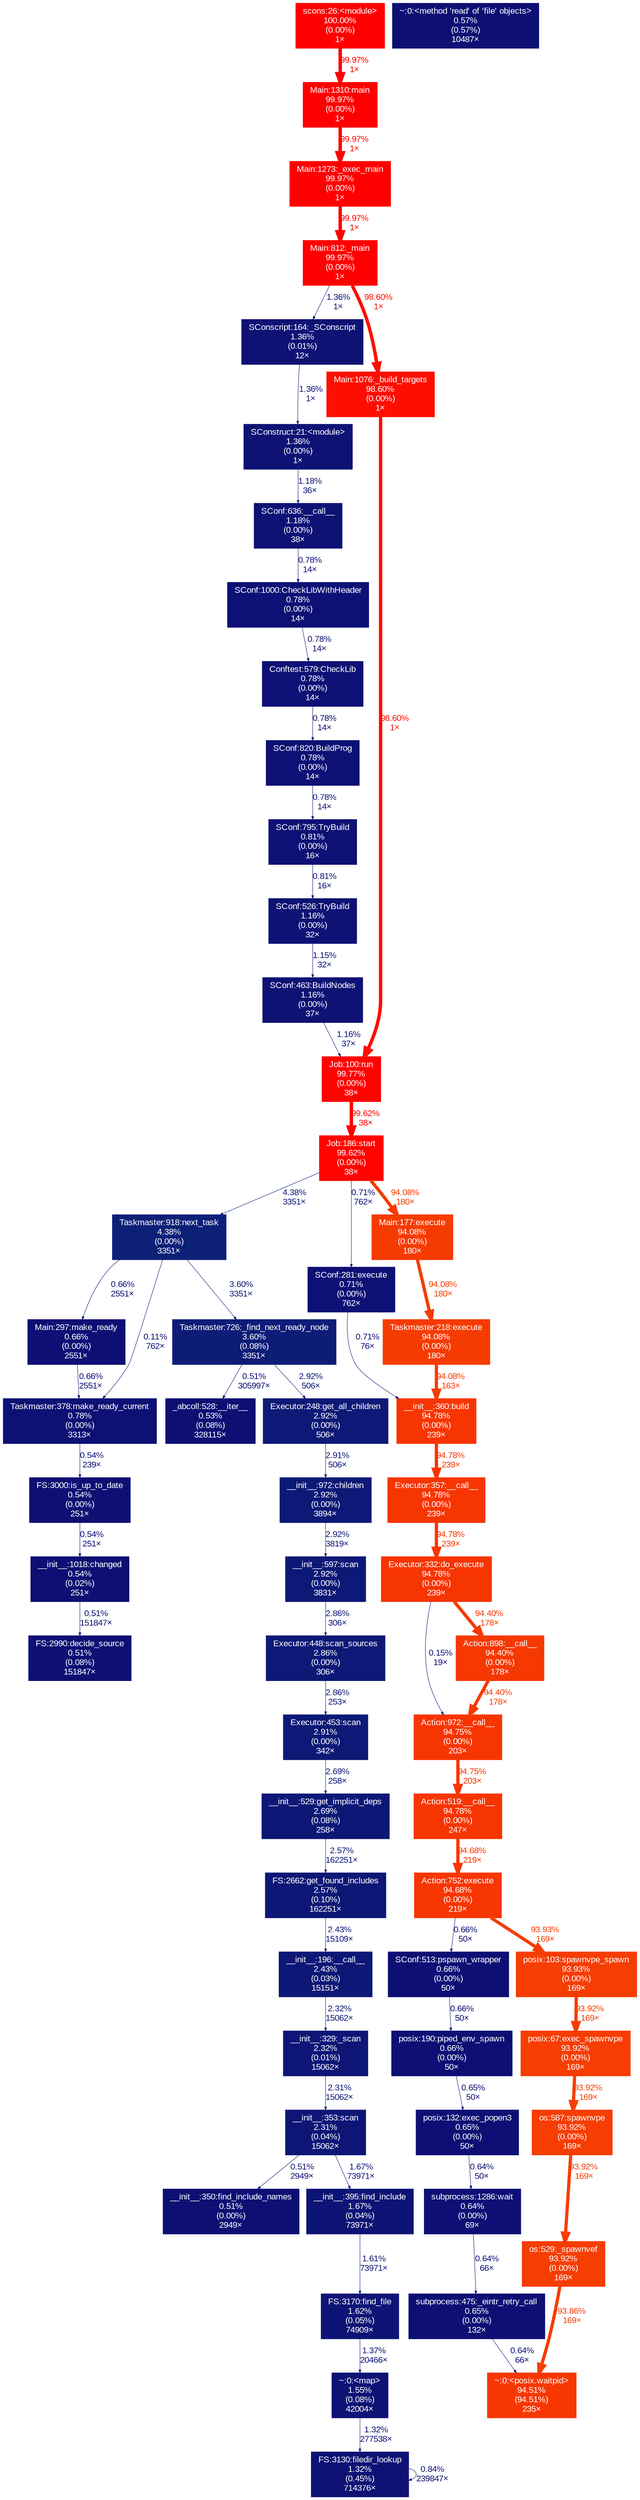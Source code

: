 digraph {
	graph [ranksep=0.25, fontname=Arial, nodesep=0.125];
	node [fontname=Arial, style=filled, height=0, width=0, shape=box, fontcolor=white];
	edge [fontname=Arial];
	10 [color="#0d1c77", fontcolor="#ffffff", fontsize="10.00", label="Taskmaster:726:_find_next_ready_node\n3.60%\n(0.08%)\n3351×"];
	10 -> 563 [color="#0d0f73", label="0.51%\n305997×", arrowsize="0.35", fontsize="10.00", fontcolor="#0d0f73", labeldistance="0.50", penwidth="0.50"];
	10 -> 1014 [color="#0d1976", label="2.92%\n506×", arrowsize="0.35", fontsize="10.00", fontcolor="#0d1976", labeldistance="0.50", penwidth="0.50"];
	40 [color="#0d1274", fontcolor="#ffffff", fontsize="10.00", label="SConscript:164:_SConscript\n1.36%\n(0.01%)\n12×"];
	40 -> 92 [color="#0d1274", label="1.36%\n1×", arrowsize="0.35", fontsize="10.00", fontcolor="#0d1274", labeldistance="0.50", penwidth="0.50"];
	49 [color="#ff0000", fontcolor="#ffffff", fontsize="10.00", label="scons:26:<module>\n100.00%\n(0.00%)\n1×"];
	49 -> 153 [color="#ff0000", label="99.97%\n1×", arrowsize="1.00", fontsize="10.00", fontcolor="#ff0000", labeldistance="4.00", penwidth="4.00"];
	86 [color="#0d0f74", fontcolor="#ffffff", fontsize="10.00", label="posix:190:piped_env_spawn\n0.66%\n(0.00%)\n50×"];
	86 -> 240 [color="#0d0f74", label="0.65%\n50×", arrowsize="0.35", fontsize="10.00", fontcolor="#0d0f74", labeldistance="0.50", penwidth="0.50"];
	87 [color="#0d0f74", fontcolor="#ffffff", fontsize="10.00", label="SConf:513:pspawn_wrapper\n0.66%\n(0.00%)\n50×"];
	87 -> 86 [color="#0d0f74", label="0.66%\n50×", arrowsize="0.35", fontsize="10.00", fontcolor="#0d0f74", labeldistance="0.50", penwidth="0.50"];
	92 [color="#0d1274", fontcolor="#ffffff", fontsize="10.00", label="SConstruct:21:<module>\n1.36%\n(0.00%)\n1×"];
	92 -> 179 [color="#0d1274", label="1.18%\n36×", arrowsize="0.35", fontsize="10.00", fontcolor="#0d1274", labeldistance="0.50", penwidth="0.50"];
	100 [color="#ff0000", fontcolor="#ffffff", fontsize="10.00", label="Main:812:_main\n99.97%\n(0.00%)\n1×"];
	100 -> 666 [color="#fd0e00", label="98.60%\n1×", arrowsize="0.99", fontsize="10.00", fontcolor="#fd0e00", labeldistance="3.94", penwidth="3.94"];
	100 -> 40 [color="#0d1274", label="1.36%\n1×", arrowsize="0.35", fontsize="10.00", fontcolor="#0d1274", labeldistance="0.50", penwidth="0.50"];
	153 [color="#ff0000", fontcolor="#ffffff", fontsize="10.00", label="Main:1310:main\n99.97%\n(0.00%)\n1×"];
	153 -> 511 [color="#ff0000", label="99.97%\n1×", arrowsize="1.00", fontsize="10.00", fontcolor="#ff0000", labeldistance="4.00", penwidth="4.00"];
	177 [color="#fe0400", fontcolor="#ffffff", fontsize="10.00", label="Job:186:start\n99.62%\n(0.00%)\n38×"];
	177 -> 1390 [color="#f63b01", label="94.08%\n180×", arrowsize="0.97", fontsize="10.00", fontcolor="#f63b01", labeldistance="3.76", penwidth="3.76"];
	177 -> 277 [color="#0d2078", label="4.38%\n3351×", arrowsize="0.35", fontsize="10.00", fontcolor="#0d2078", labeldistance="0.50", penwidth="0.50"];
	177 -> 222 [color="#0d1074", label="0.71%\n762×", arrowsize="0.35", fontsize="10.00", fontcolor="#0d1074", labeldistance="0.50", penwidth="0.50"];
	178 [color="#0d1074", fontcolor="#ffffff", fontsize="10.00", label="SConf:1000:CheckLibWithHeader\n0.78%\n(0.00%)\n14×"];
	178 -> 799 [color="#0d1074", label="0.78%\n14×", arrowsize="0.35", fontsize="10.00", fontcolor="#0d1074", labeldistance="0.50", penwidth="0.50"];
	179 [color="#0d1274", fontcolor="#ffffff", fontsize="10.00", label="SConf:636:__call__\n1.18%\n(0.00%)\n38×"];
	179 -> 178 [color="#0d1074", label="0.78%\n14×", arrowsize="0.35", fontsize="10.00", fontcolor="#0d1074", labeldistance="0.50", penwidth="0.50"];
	188 [color="#0d1776", fontcolor="#ffffff", fontsize="10.00", label="__init__:196:__call__\n2.43%\n(0.03%)\n15151×"];
	188 -> 637 [color="#0d1676", label="2.32%\n15062×", arrowsize="0.35", fontsize="10.00", fontcolor="#0d1676", labeldistance="0.50", penwidth="0.50"];
	222 [color="#0d1074", fontcolor="#ffffff", fontsize="10.00", label="SConf:281:execute\n0.71%\n(0.00%)\n762×"];
	222 -> 278 [color="#0d1074", label="0.71%\n76×", arrowsize="0.35", fontsize="10.00", fontcolor="#0d1074", labeldistance="0.50", penwidth="0.50"];
	223 [color="#0d1074", fontcolor="#ffffff", fontsize="10.00", label="Taskmaster:378:make_ready_current\n0.78%\n(0.00%)\n3313×"];
	223 -> 1040 [color="#0d0f73", label="0.54%\n239×", arrowsize="0.35", fontsize="10.00", fontcolor="#0d0f73", labeldistance="0.50", penwidth="0.50"];
	226 [color="#0d1976", fontcolor="#ffffff", fontsize="10.00", label="__init__:597:scan\n2.92%\n(0.00%)\n3831×"];
	226 -> 1401 [color="#0d1976", label="2.86%\n306×", arrowsize="0.35", fontsize="10.00", fontcolor="#0d1976", labeldistance="0.50", penwidth="0.50"];
	228 [color="#0d0f73", fontcolor="#ffffff", fontsize="10.00", label="__init__:1018:changed\n0.54%\n(0.02%)\n251×"];
	228 -> 332 [color="#0d0f73", label="0.51%\n151847×", arrowsize="0.35", fontsize="10.00", fontcolor="#0d0f73", labeldistance="0.50", penwidth="0.50"];
	236 [color="#0d0f74", fontcolor="#ffffff", fontsize="10.00", label="subprocess:1286:wait\n0.64%\n(0.00%)\n69×"];
	236 -> 420 [color="#0d0f74", label="0.64%\n66×", arrowsize="0.35", fontsize="10.00", fontcolor="#0d0f74", labeldistance="0.50", penwidth="0.50"];
	240 [color="#0d0f74", fontcolor="#ffffff", fontsize="10.00", label="posix:132:exec_popen3\n0.65%\n(0.00%)\n50×"];
	240 -> 236 [color="#0d0f74", label="0.64%\n50×", arrowsize="0.35", fontsize="10.00", fontcolor="#0d0f74", labeldistance="0.50", penwidth="0.50"];
	243 [color="#0d1976", fontcolor="#ffffff", fontsize="10.00", label="__init__:972:children\n2.92%\n(0.00%)\n3894×"];
	243 -> 226 [color="#0d1976", label="2.92%\n3819×", arrowsize="0.35", fontsize="10.00", fontcolor="#0d1976", labeldistance="0.50", penwidth="0.50"];
	246 [color="#0d1375", fontcolor="#ffffff", fontsize="10.00", label="~:0:<map>\n1.55%\n(0.08%)\n42004×"];
	246 -> 373 [color="#0d1274", label="1.32%\n277538×", arrowsize="0.35", fontsize="10.00", fontcolor="#0d1274", labeldistance="0.50", penwidth="0.50"];
	251 [color="#0d1274", fontcolor="#ffffff", fontsize="10.00", label="SConf:526:TryBuild\n1.16%\n(0.00%)\n32×"];
	251 -> 337 [color="#0d1174", label="1.15%\n32×", arrowsize="0.35", fontsize="10.00", fontcolor="#0d1174", labeldistance="0.50", penwidth="0.50"];
	263 [color="#0d1676", fontcolor="#ffffff", fontsize="10.00", label="__init__:353:scan\n2.31%\n(0.04%)\n15062×"];
	263 -> 1100 [color="#0d0f73", label="0.51%\n2949×", arrowsize="0.35", fontsize="10.00", fontcolor="#0d0f73", labeldistance="0.50", penwidth="0.50"];
	263 -> 564 [color="#0d1475", label="1.67%\n73971×", arrowsize="0.35", fontsize="10.00", fontcolor="#0d1475", labeldistance="0.50", penwidth="0.50"];
	277 [color="#0d2078", fontcolor="#ffffff", fontsize="10.00", label="Taskmaster:918:next_task\n4.38%\n(0.00%)\n3351×"];
	277 -> 10 [color="#0d1c77", label="3.60%\n3351×", arrowsize="0.35", fontsize="10.00", fontcolor="#0d1c77", labeldistance="0.50", penwidth="0.50"];
	277 -> 1644 [color="#0d0f74", label="0.66%\n2551×", arrowsize="0.35", fontsize="10.00", fontcolor="#0d0f74", labeldistance="0.50", penwidth="0.50"];
	277 -> 223 [color="#0d0d73", label="0.11%\n762×", arrowsize="0.35", fontsize="10.00", fontcolor="#0d0d73", labeldistance="0.50", penwidth="0.50"];
	278 [color="#f73501", fontcolor="#ffffff", fontsize="10.00", label="__init__:360:build\n94.78%\n(0.00%)\n239×"];
	278 -> 952 [color="#f73501", label="94.78%\n239×", arrowsize="0.97", fontsize="10.00", fontcolor="#f73501", labeldistance="3.79", penwidth="3.79"];
	297 [color="#0d1876", fontcolor="#ffffff", fontsize="10.00", label="FS:2662:get_found_includes\n2.57%\n(0.10%)\n162251×"];
	297 -> 188 [color="#0d1776", label="2.43%\n15109×", arrowsize="0.35", fontsize="10.00", fontcolor="#0d1776", labeldistance="0.50", penwidth="0.50"];
	332 [color="#0d0f73", fontcolor="#ffffff", fontsize="10.00", label="FS:2990:decide_source\n0.51%\n(0.08%)\n151847×"];
	337 [color="#0d1274", fontcolor="#ffffff", fontsize="10.00", label="SConf:463:BuildNodes\n1.16%\n(0.00%)\n37×"];
	337 -> 1154 [color="#0d1274", label="1.16%\n37×", arrowsize="0.35", fontsize="10.00", fontcolor="#0d1274", labeldistance="0.50", penwidth="0.50"];
	348 [color="#0d1976", fontcolor="#ffffff", fontsize="10.00", label="Executor:453:scan\n2.91%\n(0.00%)\n342×"];
	348 -> 837 [color="#0d1876", label="2.69%\n258×", arrowsize="0.35", fontsize="10.00", fontcolor="#0d1876", labeldistance="0.50", penwidth="0.50"];
	373 [color="#0d1274", fontcolor="#ffffff", fontsize="10.00", label="FS:3130:filedir_lookup\n1.32%\n(0.45%)\n714376×"];
	373 -> 373 [color="#0d1074", label="0.84%\n239847×", arrowsize="0.35", fontsize="10.00", fontcolor="#0d1074", labeldistance="0.50", penwidth="0.50"];
	377 [color="#f73601", fontcolor="#ffffff", fontsize="10.00", label="Action:752:execute\n94.68%\n(0.00%)\n219×"];
	377 -> 87 [color="#0d0f74", label="0.66%\n50×", arrowsize="0.35", fontsize="10.00", fontcolor="#0d0f74", labeldistance="0.50", penwidth="0.50"];
	377 -> 1291 [color="#f63d02", label="93.93%\n169×", arrowsize="0.97", fontsize="10.00", fontcolor="#f63d02", labeldistance="3.76", penwidth="3.76"];
	420 [color="#0d0f74", fontcolor="#ffffff", fontsize="10.00", label="subprocess:475:_eintr_retry_call\n0.65%\n(0.00%)\n132×"];
	420 -> 1549 [color="#0d0f74", label="0.64%\n66×", arrowsize="0.35", fontsize="10.00", fontcolor="#0d0f74", labeldistance="0.50", penwidth="0.50"];
	453 [color="#0d1074", fontcolor="#ffffff", fontsize="10.00", label="SConf:795:TryBuild\n0.81%\n(0.00%)\n16×"];
	453 -> 251 [color="#0d1074", label="0.81%\n16×", arrowsize="0.35", fontsize="10.00", fontcolor="#0d1074", labeldistance="0.50", penwidth="0.50"];
	490 [color="#f73501", fontcolor="#ffffff", fontsize="10.00", label="Executor:332:do_execute\n94.78%\n(0.00%)\n239×"];
	490 -> 800 [color="#f63801", label="94.40%\n178×", arrowsize="0.97", fontsize="10.00", fontcolor="#f63801", labeldistance="3.78", penwidth="3.78"];
	490 -> 1180 [color="#0d0d73", label="0.15%\n19×", arrowsize="0.35", fontsize="10.00", fontcolor="#0d0d73", labeldistance="0.50", penwidth="0.50"];
	504 [color="#f73501", fontcolor="#ffffff", fontsize="10.00", label="Action:519:__call__\n94.78%\n(0.00%)\n247×"];
	504 -> 377 [color="#f73601", label="94.68%\n219×", arrowsize="0.97", fontsize="10.00", fontcolor="#f73601", labeldistance="3.79", penwidth="3.79"];
	511 [color="#ff0000", fontcolor="#ffffff", fontsize="10.00", label="Main:1273:_exec_main\n99.97%\n(0.00%)\n1×"];
	511 -> 100 [color="#ff0000", label="99.97%\n1×", arrowsize="1.00", fontsize="10.00", fontcolor="#ff0000", labeldistance="4.00", penwidth="4.00"];
	563 [color="#0d0f73", fontcolor="#ffffff", fontsize="10.00", label="_abcoll:528:__iter__\n0.53%\n(0.08%)\n328115×"];
	564 [color="#0d1475", fontcolor="#ffffff", fontsize="10.00", label="__init__:395:find_include\n1.67%\n(0.04%)\n73971×"];
	564 -> 709 [color="#0d1375", label="1.61%\n73971×", arrowsize="0.35", fontsize="10.00", fontcolor="#0d1375", labeldistance="0.50", penwidth="0.50"];
	594 [color="#0d1074", fontcolor="#ffffff", fontsize="10.00", label="SConf:820:BuildProg\n0.78%\n(0.00%)\n14×"];
	594 -> 453 [color="#0d1074", label="0.78%\n14×", arrowsize="0.35", fontsize="10.00", fontcolor="#0d1074", labeldistance="0.50", penwidth="0.50"];
	619 [color="#0d0f73", fontcolor="#ffffff", fontsize="10.00", label="~:0:<method 'read' of 'file' objects>\n0.57%\n(0.57%)\n10487×"];
	637 [color="#0d1676", fontcolor="#ffffff", fontsize="10.00", label="__init__:329:_scan\n2.32%\n(0.01%)\n15062×"];
	637 -> 263 [color="#0d1676", label="2.31%\n15062×", arrowsize="0.35", fontsize="10.00", fontcolor="#0d1676", labeldistance="0.50", penwidth="0.50"];
	666 [color="#fd0e00", fontcolor="#ffffff", fontsize="10.00", label="Main:1076:_build_targets\n98.60%\n(0.00%)\n1×"];
	666 -> 1154 [color="#fd0e00", label="98.60%\n1×", arrowsize="0.99", fontsize="10.00", fontcolor="#fd0e00", labeldistance="3.94", penwidth="3.94"];
	709 [color="#0d1475", fontcolor="#ffffff", fontsize="10.00", label="FS:3170:find_file\n1.62%\n(0.05%)\n74909×"];
	709 -> 246 [color="#0d1274", label="1.37%\n20466×", arrowsize="0.35", fontsize="10.00", fontcolor="#0d1274", labeldistance="0.50", penwidth="0.50"];
	734 [color="#f63b01", fontcolor="#ffffff", fontsize="10.00", label="Taskmaster:218:execute\n94.08%\n(0.00%)\n180×"];
	734 -> 278 [color="#f63b01", label="94.08%\n163×", arrowsize="0.97", fontsize="10.00", fontcolor="#f63b01", labeldistance="3.76", penwidth="3.76"];
	799 [color="#0d1074", fontcolor="#ffffff", fontsize="10.00", label="Conftest:579:CheckLib\n0.78%\n(0.00%)\n14×"];
	799 -> 594 [color="#0d1074", label="0.78%\n14×", arrowsize="0.35", fontsize="10.00", fontcolor="#0d1074", labeldistance="0.50", penwidth="0.50"];
	800 [color="#f63801", fontcolor="#ffffff", fontsize="10.00", label="Action:898:__call__\n94.40%\n(0.00%)\n178×"];
	800 -> 1180 [color="#f63801", label="94.40%\n178×", arrowsize="0.97", fontsize="10.00", fontcolor="#f63801", labeldistance="3.78", penwidth="3.78"];
	837 [color="#0d1876", fontcolor="#ffffff", fontsize="10.00", label="__init__:529:get_implicit_deps\n2.69%\n(0.08%)\n258×"];
	837 -> 297 [color="#0d1876", label="2.57%\n162251×", arrowsize="0.35", fontsize="10.00", fontcolor="#0d1876", labeldistance="0.50", penwidth="0.50"];
	932 [color="#f63d02", fontcolor="#ffffff", fontsize="10.00", label="os:529:_spawnvef\n93.92%\n(0.00%)\n169×"];
	932 -> 1549 [color="#f63d02", label="93.86%\n169×", arrowsize="0.97", fontsize="10.00", fontcolor="#f63d02", labeldistance="3.75", penwidth="3.75"];
	952 [color="#f73501", fontcolor="#ffffff", fontsize="10.00", label="Executor:357:__call__\n94.78%\n(0.00%)\n239×"];
	952 -> 490 [color="#f73501", label="94.78%\n239×", arrowsize="0.97", fontsize="10.00", fontcolor="#f73501", labeldistance="3.79", penwidth="3.79"];
	1014 [color="#0d1976", fontcolor="#ffffff", fontsize="10.00", label="Executor:248:get_all_children\n2.92%\n(0.00%)\n506×"];
	1014 -> 243 [color="#0d1976", label="2.91%\n506×", arrowsize="0.35", fontsize="10.00", fontcolor="#0d1976", labeldistance="0.50", penwidth="0.50"];
	1040 [color="#0d0f73", fontcolor="#ffffff", fontsize="10.00", label="FS:3000:is_up_to_date\n0.54%\n(0.00%)\n251×"];
	1040 -> 228 [color="#0d0f73", label="0.54%\n251×", arrowsize="0.35", fontsize="10.00", fontcolor="#0d0f73", labeldistance="0.50", penwidth="0.50"];
	1100 [color="#0d0f73", fontcolor="#ffffff", fontsize="10.00", label="__init__:350:find_include_names\n0.51%\n(0.00%)\n2949×"];
	1154 [color="#ff0200", fontcolor="#ffffff", fontsize="10.00", label="Job:100:run\n99.77%\n(0.00%)\n38×"];
	1154 -> 177 [color="#fe0400", label="99.62%\n38×", arrowsize="1.00", fontsize="10.00", fontcolor="#fe0400", labeldistance="3.98", penwidth="3.98"];
	1180 [color="#f73501", fontcolor="#ffffff", fontsize="10.00", label="Action:972:__call__\n94.75%\n(0.00%)\n203×"];
	1180 -> 504 [color="#f73501", label="94.75%\n203×", arrowsize="0.97", fontsize="10.00", fontcolor="#f73501", labeldistance="3.79", penwidth="3.79"];
	1290 [color="#f63d02", fontcolor="#ffffff", fontsize="10.00", label="posix:67:exec_spawnvpe\n93.92%\n(0.00%)\n169×"];
	1290 -> 1836 [color="#f63d02", label="93.92%\n169×", arrowsize="0.97", fontsize="10.00", fontcolor="#f63d02", labeldistance="3.76", penwidth="3.76"];
	1291 [color="#f63d02", fontcolor="#ffffff", fontsize="10.00", label="posix:103:spawnvpe_spawn\n93.93%\n(0.00%)\n169×"];
	1291 -> 1290 [color="#f63d02", label="93.92%\n169×", arrowsize="0.97", fontsize="10.00", fontcolor="#f63d02", labeldistance="3.76", penwidth="3.76"];
	1390 [color="#f63b01", fontcolor="#ffffff", fontsize="10.00", label="Main:177:execute\n94.08%\n(0.00%)\n180×"];
	1390 -> 734 [color="#f63b01", label="94.08%\n180×", arrowsize="0.97", fontsize="10.00", fontcolor="#f63b01", labeldistance="3.76", penwidth="3.76"];
	1401 [color="#0d1976", fontcolor="#ffffff", fontsize="10.00", label="Executor:448:scan_sources\n2.86%\n(0.00%)\n306×"];
	1401 -> 348 [color="#0d1976", label="2.86%\n253×", arrowsize="0.35", fontsize="10.00", fontcolor="#0d1976", labeldistance="0.50", penwidth="0.50"];
	1549 [color="#f73701", fontcolor="#ffffff", fontsize="10.00", label="~:0:<posix.waitpid>\n94.51%\n(94.51%)\n235×"];
	1644 [color="#0d0f74", fontcolor="#ffffff", fontsize="10.00", label="Main:297:make_ready\n0.66%\n(0.00%)\n2551×"];
	1644 -> 223 [color="#0d0f74", label="0.66%\n2551×", arrowsize="0.35", fontsize="10.00", fontcolor="#0d0f74", labeldistance="0.50", penwidth="0.50"];
	1836 [color="#f63d02", fontcolor="#ffffff", fontsize="10.00", label="os:587:spawnvpe\n93.92%\n(0.00%)\n169×"];
	1836 -> 932 [color="#f63d02", label="93.92%\n169×", arrowsize="0.97", fontsize="10.00", fontcolor="#f63d02", labeldistance="3.76", penwidth="3.76"];
}
